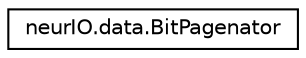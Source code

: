 digraph "Graphical Class Hierarchy"
{
  edge [fontname="Helvetica",fontsize="10",labelfontname="Helvetica",labelfontsize="10"];
  node [fontname="Helvetica",fontsize="10",shape=record];
  rankdir="LR";
  Node0 [label="neurIO.data.BitPagenator",height=0.2,width=0.4,color="black", fillcolor="white", style="filled",URL="$d6/dbe/classneur_i_o_1_1data_1_1_bit_pagenator.html"];
}
